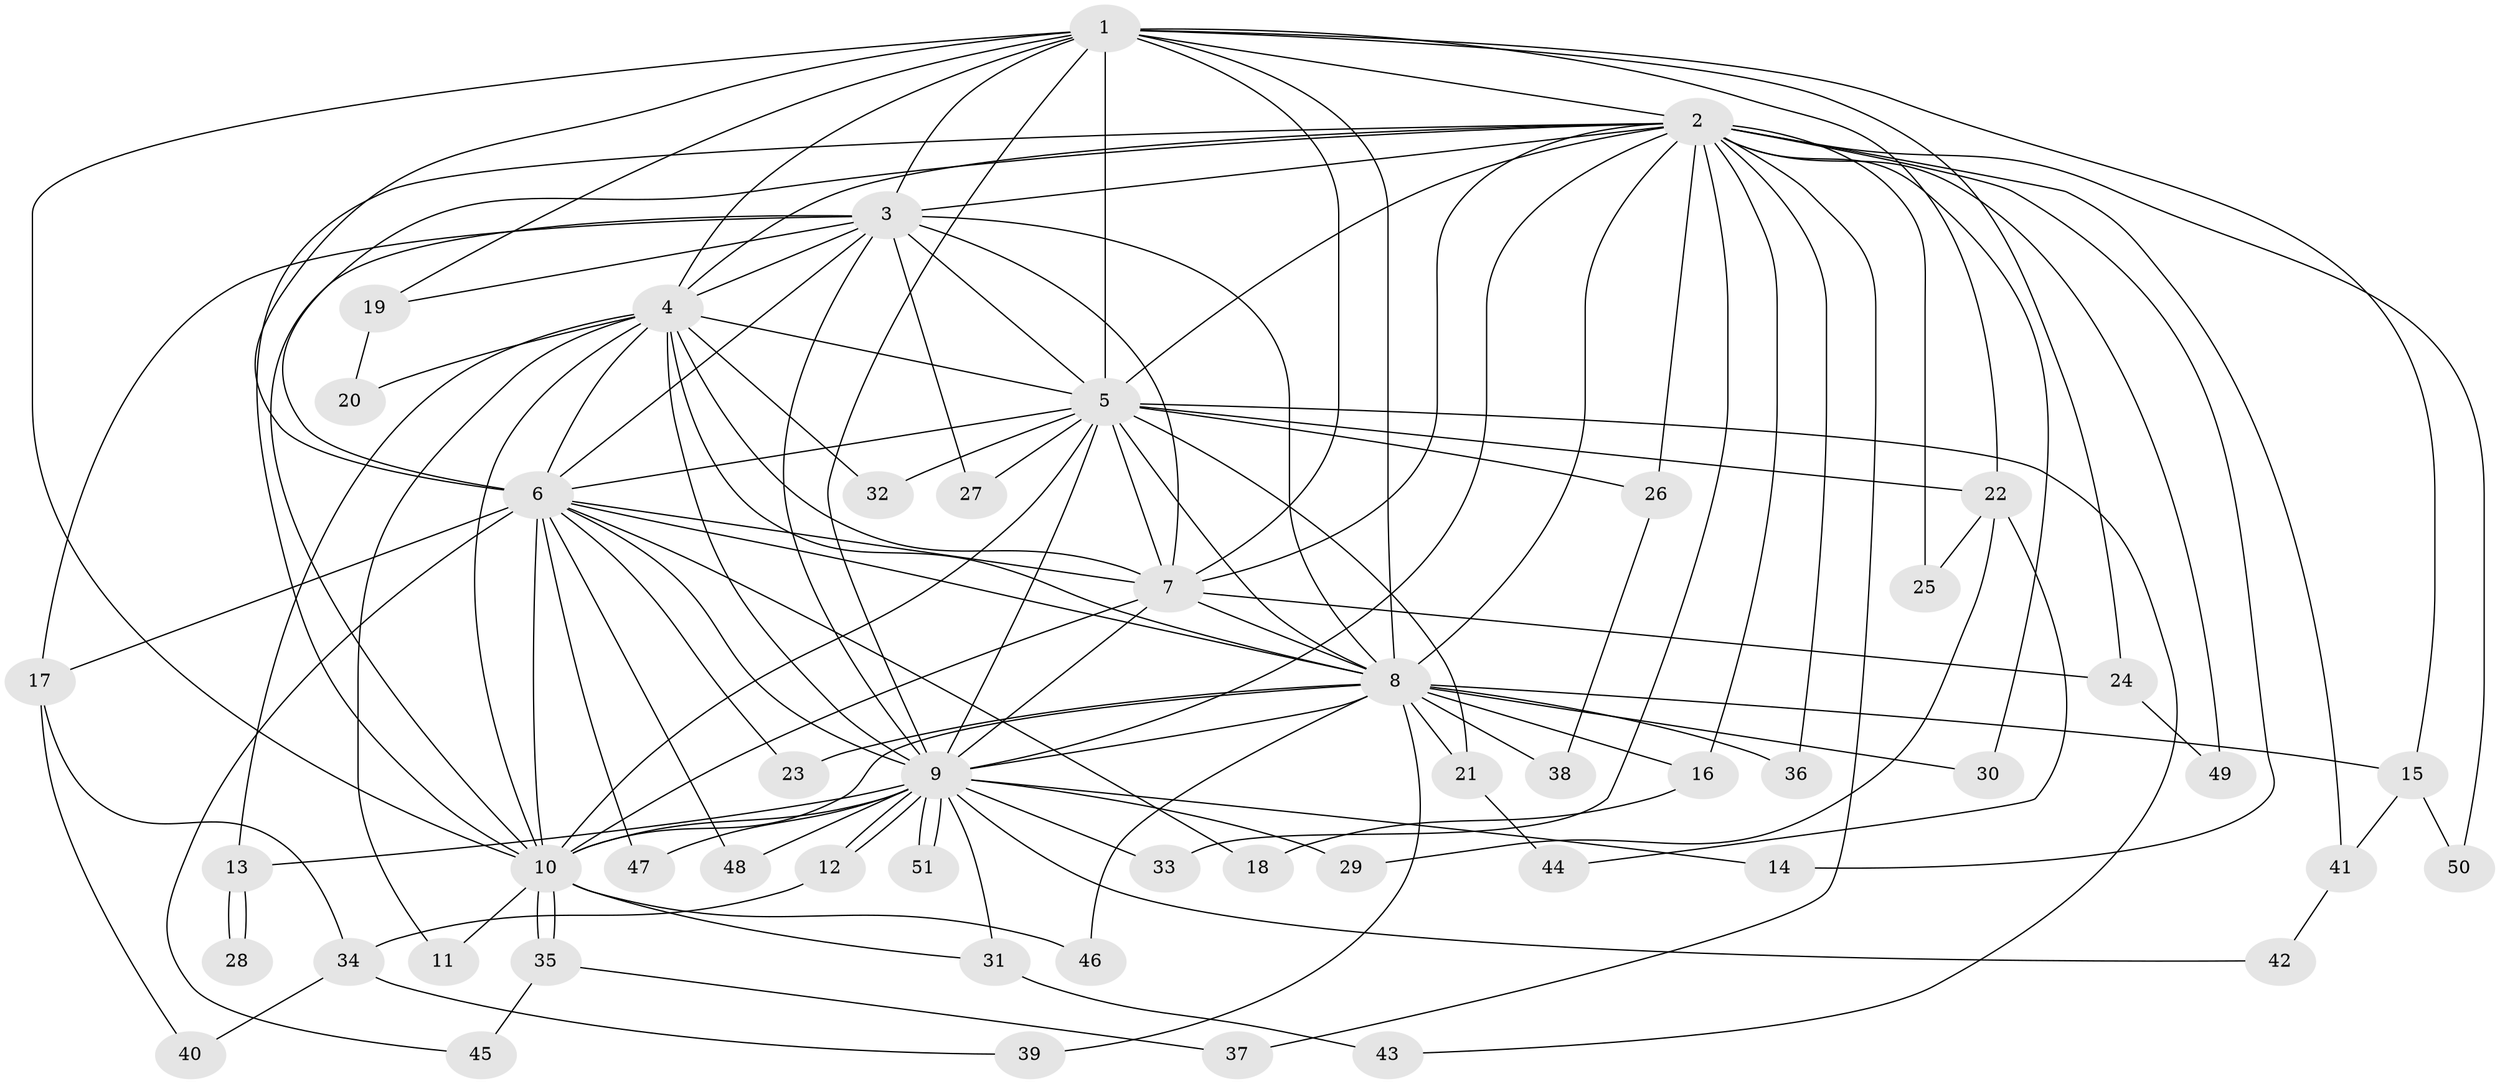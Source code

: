 // coarse degree distribution, {12: 0.038461538461538464, 13: 0.038461538461538464, 9: 0.038461538461538464, 10: 0.038461538461538464, 8: 0.038461538461538464, 14: 0.038461538461538464, 3: 0.2692307692307692, 2: 0.3076923076923077, 4: 0.07692307692307693, 5: 0.038461538461538464, 1: 0.07692307692307693}
// Generated by graph-tools (version 1.1) at 2025/50/03/04/25 22:50:03]
// undirected, 51 vertices, 127 edges
graph export_dot {
  node [color=gray90,style=filled];
  1;
  2;
  3;
  4;
  5;
  6;
  7;
  8;
  9;
  10;
  11;
  12;
  13;
  14;
  15;
  16;
  17;
  18;
  19;
  20;
  21;
  22;
  23;
  24;
  25;
  26;
  27;
  28;
  29;
  30;
  31;
  32;
  33;
  34;
  35;
  36;
  37;
  38;
  39;
  40;
  41;
  42;
  43;
  44;
  45;
  46;
  47;
  48;
  49;
  50;
  51;
  1 -- 2;
  1 -- 3;
  1 -- 4;
  1 -- 5;
  1 -- 6;
  1 -- 7;
  1 -- 8;
  1 -- 9;
  1 -- 10;
  1 -- 15;
  1 -- 19;
  1 -- 22;
  1 -- 24;
  2 -- 3;
  2 -- 4;
  2 -- 5;
  2 -- 6;
  2 -- 7;
  2 -- 8;
  2 -- 9;
  2 -- 10;
  2 -- 14;
  2 -- 16;
  2 -- 25;
  2 -- 26;
  2 -- 30;
  2 -- 33;
  2 -- 36;
  2 -- 37;
  2 -- 41;
  2 -- 49;
  2 -- 50;
  3 -- 4;
  3 -- 5;
  3 -- 6;
  3 -- 7;
  3 -- 8;
  3 -- 9;
  3 -- 10;
  3 -- 17;
  3 -- 19;
  3 -- 27;
  4 -- 5;
  4 -- 6;
  4 -- 7;
  4 -- 8;
  4 -- 9;
  4 -- 10;
  4 -- 11;
  4 -- 13;
  4 -- 20;
  4 -- 32;
  5 -- 6;
  5 -- 7;
  5 -- 8;
  5 -- 9;
  5 -- 10;
  5 -- 21;
  5 -- 22;
  5 -- 26;
  5 -- 27;
  5 -- 32;
  5 -- 43;
  6 -- 7;
  6 -- 8;
  6 -- 9;
  6 -- 10;
  6 -- 17;
  6 -- 18;
  6 -- 23;
  6 -- 45;
  6 -- 47;
  6 -- 48;
  7 -- 8;
  7 -- 9;
  7 -- 10;
  7 -- 24;
  8 -- 9;
  8 -- 10;
  8 -- 15;
  8 -- 16;
  8 -- 21;
  8 -- 23;
  8 -- 30;
  8 -- 36;
  8 -- 38;
  8 -- 39;
  8 -- 46;
  9 -- 10;
  9 -- 12;
  9 -- 12;
  9 -- 13;
  9 -- 14;
  9 -- 29;
  9 -- 31;
  9 -- 33;
  9 -- 42;
  9 -- 47;
  9 -- 48;
  9 -- 51;
  9 -- 51;
  10 -- 11;
  10 -- 31;
  10 -- 35;
  10 -- 35;
  10 -- 46;
  12 -- 34;
  13 -- 28;
  13 -- 28;
  15 -- 41;
  15 -- 50;
  16 -- 18;
  17 -- 34;
  17 -- 40;
  19 -- 20;
  21 -- 44;
  22 -- 25;
  22 -- 29;
  22 -- 44;
  24 -- 49;
  26 -- 38;
  31 -- 43;
  34 -- 39;
  34 -- 40;
  35 -- 37;
  35 -- 45;
  41 -- 42;
}
